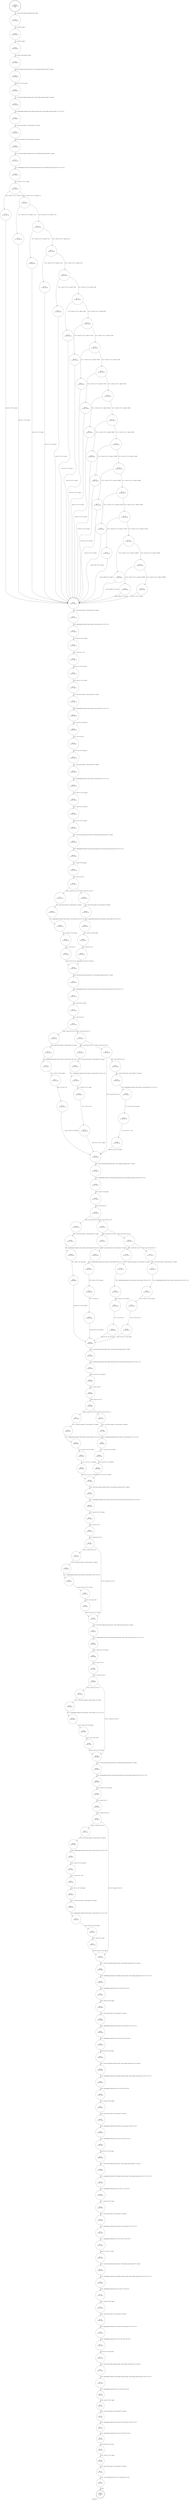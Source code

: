 digraph set_termios {
label="set_termios"
62480 [label="N62480\n(rp:0, ep:0)\nexit", shape="doublecircle"]
62481 [label="N62481\n(rp:225, ep:225)\nentry", shape="doublecircle"]
62481 -> 62483 [label="%3 = alloca %struct.rdpdr_serial_device_info*, align 8"]
62483 [label="N62483\n(rp:224, ep:224)", shape="circle"]
62483 -> 62484 [label="%4 = alloca i32, align 4"]
62484 [label="N62484\n(rp:223, ep:223)", shape="circle"]
62484 -> 62485 [label="%5 = alloca i32, align 4"]
62485 [label="N62485\n(rp:222, ep:222)", shape="circle"]
62485 -> 62486 [label="%6 = alloca %struct.termios*, align 8"]
62486 [label="N62486\n(rp:221, ep:221)", shape="circle"]
62486 -> 62488 [label="store %struct.rdpdr_serial_device_info* %0, %struct.rdpdr_serial_device_info** %3, align 8"]
62488 [label="N62488\n(rp:220, ep:220)", shape="circle"]
62488 -> 62492 [label="store i32 %1, i32* %4, align 4"]
62492 [label="N62492\n(rp:219, ep:219)", shape="circle"]
62492 -> 62493 [label="%7 = load %struct.rdpdr_serial_device_info*, %struct.rdpdr_serial_device_info** %3, align 8"]
62493 [label="N62493\n(rp:218, ep:218)", shape="circle"]
62493 -> 62494 [label="%8 = getelementptr inbounds %struct.rdpdr_serial_device_info, %struct.rdpdr_serial_device_info* %7, i32 0, i32 20"]
62494 [label="N62494\n(rp:217, ep:217)", shape="circle"]
62494 -> 62495 [label="%9 = load %struct.termios*, %struct.termios** %8, align 8"]
62495 [label="N62495\n(rp:216, ep:216)", shape="circle"]
62495 -> 62496 [label="store %struct.termios* %9, %struct.termios** %6, align 8"]
62496 [label="N62496\n(rp:215, ep:215)", shape="circle"]
62496 -> 62497 [label="%10 = load %struct.rdpdr_serial_device_info*, %struct.rdpdr_serial_device_info** %3, align 8"]
62497 [label="N62497\n(rp:214, ep:214)", shape="circle"]
62497 -> 62498 [label="%11 = getelementptr inbounds %struct.rdpdr_serial_device_info, %struct.rdpdr_serial_device_info* %10, i32 0, i32 6"]
62498 [label="N62498\n(rp:213, ep:213)", shape="circle"]
62498 -> 62499 [label="%12 = load i32, i32* %11, align 8"]
62499 [label="N62499\n(rp:212, ep:212)", shape="circle"]
62499 -> 62723 [label="[%12 = load i32, i32* %11, align 8==75]"]
62499 -> 62724 [label="[%12 = load i32, i32* %11, align 8!=75]"]
62536 [label="N62536\n(rp:177, ep:177)", shape="circle"]
62536 -> 62537 [label="%32 = load %struct.termios*, %struct.termios** %6, align 8"]
62537 [label="N62537\n(rp:176, ep:176)", shape="circle"]
62537 -> 62538 [label="%33 = getelementptr inbounds %struct.termios, %struct.termios* %32, i32 0, i32 2"]
62538 [label="N62538\n(rp:175, ep:175)", shape="circle"]
62538 -> 62539 [label="%34 = load i32, i32* %33, align 4"]
62539 [label="N62539\n(rp:174, ep:174)", shape="circle"]
62539 -> 62540 [label="%35 = and i32 %34, -4112"]
62540 [label="N62540\n(rp:173, ep:173)", shape="circle"]
62540 -> 62541 [label="store i32 %35, i32* %33, align 4"]
62541 [label="N62541\n(rp:172, ep:172)", shape="circle"]
62541 -> 62542 [label="%36 = load i32, i32* %5, align 4"]
62542 [label="N62542\n(rp:171, ep:171)", shape="circle"]
62542 -> 62543 [label="%37 = load %struct.termios*, %struct.termios** %6, align 8"]
62543 [label="N62543\n(rp:170, ep:170)", shape="circle"]
62543 -> 62544 [label="%38 = getelementptr inbounds %struct.termios, %struct.termios* %37, i32 0, i32 2"]
62544 [label="N62544\n(rp:169, ep:169)", shape="circle"]
62544 -> 62545 [label="%39 = load i32, i32* %38, align 4"]
62545 [label="N62545\n(rp:168, ep:168)", shape="circle"]
62545 -> 62546 [label="%40 = or i32 %39, %36"]
62546 [label="N62546\n(rp:167, ep:167)", shape="circle"]
62546 -> 62547 [label="store i32 %40, i32* %38, align 4"]
62547 [label="N62547\n(rp:166, ep:166)", shape="circle"]
62547 -> 62548 [label="%41 = load %struct.termios*, %struct.termios** %6, align 8"]
62548 [label="N62548\n(rp:165, ep:165)", shape="circle"]
62548 -> 62549 [label="%42 = getelementptr inbounds %struct.termios, %struct.termios* %41, i32 0, i32 2"]
62549 [label="N62549\n(rp:164, ep:164)", shape="circle"]
62549 -> 62550 [label="%43 = load i32, i32* %42, align 4"]
62550 [label="N62550\n(rp:163, ep:163)", shape="circle"]
62550 -> 62551 [label="%44 = and i32 %43, 2147482767"]
62551 [label="N62551\n(rp:162, ep:162)", shape="circle"]
62551 -> 62552 [label="store i32 %44, i32* %42, align 4"]
62552 [label="N62552\n(rp:161, ep:161)", shape="circle"]
62552 -> 62553 [label="%45 = load %struct.rdpdr_serial_device_info*, %struct.rdpdr_serial_device_info** %3, align 8"]
62553 [label="N62553\n(rp:160, ep:160)", shape="circle"]
62553 -> 62554 [label="%46 = getelementptr inbounds %struct.rdpdr_serial_device_info, %struct.rdpdr_serial_device_info* %45, i32 0, i32 16"]
62554 [label="N62554\n(rp:159, ep:159)", shape="circle"]
62554 -> 62555 [label="%47 = load i8, i8* %46, align 8"]
62555 [label="N62555\n(rp:158, ep:158)", shape="circle"]
62555 -> 62556 [label="%48 = zext i8 %47 to i32"]
62556 [label="N62556\n(rp:157, ep:157)", shape="circle"]
62556 -> 62757 [label="[%48 = zext i8 %47 to i32==2]"]
62556 -> 62758 [label="[%48 = zext i8 %47 to i32!=2]"]
62558 [label="N62558\n(rp:150, ep:150)", shape="circle"]
62558 -> 62559 [label="%51 = getelementptr inbounds %struct.termios, %struct.termios* %50, i32 0, i32 2"]
62559 [label="N62559\n(rp:149, ep:149)", shape="circle"]
62559 -> 62560 [label="%52 = load i32, i32* %51, align 4"]
62560 [label="N62560\n(rp:148, ep:148)", shape="circle"]
62560 -> 62561 [label="%53 = or i32 %52, 64"]
62561 [label="N62561\n(rp:147, ep:147)", shape="circle"]
62561 -> 62569 [label="store i32 %53, i32* %51, align 4"]
62564 [label="N62564\n(rp:155, ep:155)", shape="circle"]
62564 -> 62565 [label="%56 = getelementptr inbounds %struct.termios, %struct.termios* %55, i32 0, i32 2"]
62565 [label="N62565\n(rp:154, ep:154)", shape="circle"]
62565 -> 62566 [label="%57 = load i32, i32* %56, align 4"]
62566 [label="N62566\n(rp:153, ep:153)", shape="circle"]
62566 -> 62567 [label="%58 = and i32 %57, -65"]
62567 [label="N62567\n(rp:152, ep:152)", shape="circle"]
62567 -> 62569 [label="store i32 %58, i32* %56, align 4"]
62569 [label="N62569\n(rp:146, ep:146)", shape="circle"]
62569 -> 62570 [label="%60 = load %struct.rdpdr_serial_device_info*, %struct.rdpdr_serial_device_info** %3, align 8"]
62570 [label="N62570\n(rp:145, ep:145)", shape="circle"]
62570 -> 62571 [label="%61 = getelementptr inbounds %struct.rdpdr_serial_device_info, %struct.rdpdr_serial_device_info* %60, i32 0, i32 17"]
62571 [label="N62571\n(rp:144, ep:144)", shape="circle"]
62571 -> 62572 [label="%62 = load i8, i8* %61, align 1"]
62572 [label="N62572\n(rp:143, ep:143)", shape="circle"]
62572 -> 62573 [label="%63 = zext i8 %62 to i32"]
62573 [label="N62573\n(rp:142, ep:142)", shape="circle"]
62573 -> 62759 [label="[%63 = zext i8 %62 to i32==2]"]
62573 -> 62760 [label="[%63 = zext i8 %62 to i32!=2]"]
62575 [label="N62575\n(rp:128, ep:128)", shape="circle"]
62575 -> 62576 [label="%66 = getelementptr inbounds %struct.termios, %struct.termios* %65, i32 0, i32 2"]
62576 [label="N62576\n(rp:127, ep:127)", shape="circle"]
62576 -> 62577 [label="%67 = load i32, i32* %66, align 4"]
62577 [label="N62577\n(rp:126, ep:126)", shape="circle"]
62577 -> 62578 [label="%68 = or i32 %67, 256"]
62578 [label="N62578\n(rp:125, ep:125)", shape="circle"]
62578 -> 62592 [label="store i32 %68, i32* %66, align 4"]
62581 [label="N62581\n(rp:133, ep:133)", shape="circle"]
62581 -> 62582 [label="%71 = getelementptr inbounds %struct.termios, %struct.termios* %70, i32 0, i32 2"]
62582 [label="N62582\n(rp:132, ep:132)", shape="circle"]
62582 -> 62583 [label="%72 = load i32, i32* %71, align 4"]
62583 [label="N62583\n(rp:131, ep:131)", shape="circle"]
62583 -> 62584 [label="%73 = or i32 %72, 768"]
62584 [label="N62584\n(rp:130, ep:130)", shape="circle"]
62584 -> 62592 [label="store i32 %73, i32* %71, align 4"]
62587 [label="N62587\n(rp:138, ep:138)", shape="circle"]
62587 -> 62588 [label="%76 = getelementptr inbounds %struct.termios, %struct.termios* %75, i32 0, i32 2"]
62588 [label="N62588\n(rp:137, ep:137)", shape="circle"]
62588 -> 62589 [label="%77 = load i32, i32* %76, align 4"]
62589 [label="N62589\n(rp:136, ep:136)", shape="circle"]
62589 -> 62590 [label="%78 = and i32 %77, -769"]
62590 [label="N62590\n(rp:135, ep:135)", shape="circle"]
62590 -> 62592 [label="store i32 %78, i32* %76, align 4"]
62592 [label="N62592\n(rp:124, ep:124)", shape="circle"]
62592 -> 62593 [label="%80 = load %struct.rdpdr_serial_device_info*, %struct.rdpdr_serial_device_info** %3, align 8"]
62593 [label="N62593\n(rp:123, ep:123)", shape="circle"]
62593 -> 62594 [label="%81 = getelementptr inbounds %struct.rdpdr_serial_device_info, %struct.rdpdr_serial_device_info* %80, i32 0, i32 18"]
62594 [label="N62594\n(rp:122, ep:122)", shape="circle"]
62594 -> 62595 [label="%82 = load i8, i8* %81, align 2"]
62595 [label="N62595\n(rp:121, ep:121)", shape="circle"]
62595 -> 62596 [label="%83 = zext i8 %82 to i32"]
62596 [label="N62596\n(rp:120, ep:120)", shape="circle"]
62596 -> 62765 [label="[%83 = zext i8 %82 to i32==5]"]
62596 -> 62766 [label="[%83 = zext i8 %82 to i32!=5]"]
62598 [label="N62598\n(rp:101, ep:101)", shape="circle"]
62598 -> 62599 [label="%86 = getelementptr inbounds %struct.termios, %struct.termios* %85, i32 0, i32 2"]
62599 [label="N62599\n(rp:100, ep:100)", shape="circle"]
62599 -> 62600 [label="%87 = load i32, i32* %86, align 4"]
62600 [label="N62600\n(rp:99, ep:99)", shape="circle"]
62600 -> 62620 [label="store i32 %87, i32* %86, align 4"]
62603 [label="N62603\n(rp:106, ep:106)", shape="circle"]
62603 -> 62604 [label="%90 = getelementptr inbounds %struct.termios, %struct.termios* %89, i32 0, i32 2"]
62604 [label="N62604\n(rp:105, ep:105)", shape="circle"]
62604 -> 62605 [label="%91 = load i32, i32* %90, align 4"]
62605 [label="N62605\n(rp:104, ep:104)", shape="circle"]
62605 -> 62606 [label="%92 = or i32 %91, 16"]
62606 [label="N62606\n(rp:103, ep:103)", shape="circle"]
62606 -> 62620 [label="store i32 %92, i32* %90, align 4"]
62609 [label="N62609\n(rp:111, ep:111)", shape="circle"]
62609 -> 62610 [label="%95 = getelementptr inbounds %struct.termios, %struct.termios* %94, i32 0, i32 2"]
62610 [label="N62610\n(rp:110, ep:110)", shape="circle"]
62610 -> 62611 [label="%96 = load i32, i32* %95, align 4"]
62611 [label="N62611\n(rp:109, ep:109)", shape="circle"]
62611 -> 62612 [label="%97 = or i32 %96, 32"]
62612 [label="N62612\n(rp:108, ep:108)", shape="circle"]
62612 -> 62620 [label="store i32 %97, i32* %95, align 4"]
62615 [label="N62615\n(rp:116, ep:116)", shape="circle"]
62615 -> 62616 [label="%100 = getelementptr inbounds %struct.termios, %struct.termios* %99, i32 0, i32 2"]
62616 [label="N62616\n(rp:115, ep:115)", shape="circle"]
62616 -> 62617 [label="%101 = load i32, i32* %100, align 4"]
62617 [label="N62617\n(rp:114, ep:114)", shape="circle"]
62617 -> 62618 [label="%102 = or i32 %101, 48"]
62618 [label="N62618\n(rp:113, ep:113)", shape="circle"]
62618 -> 62620 [label="store i32 %102, i32* %100, align 4"]
62620 [label="N62620\n(rp:98, ep:98)", shape="circle"]
62620 -> 62621 [label="%104 = load %struct.rdpdr_serial_device_info*, %struct.rdpdr_serial_device_info** %3, align 8"]
62621 [label="N62621\n(rp:97, ep:97)", shape="circle"]
62621 -> 62622 [label="%105 = getelementptr inbounds %struct.rdpdr_serial_device_info, %struct.rdpdr_serial_device_info* %104, i32 0, i32 2"]
62622 [label="N62622\n(rp:96, ep:96)", shape="circle"]
62622 -> 62623 [label="%106 = load i32, i32* %105, align 8"]
62623 [label="N62623\n(rp:95, ep:95)", shape="circle"]
62623 -> 62624 [label="%107 = and i32 %106, 8"]
62624 [label="N62624\n(rp:94, ep:94)", shape="circle"]
62624 -> 62625 [label="%108 = icmp ne i32 %107, 0"]
62625 [label="N62625\n(rp:93, ep:93)", shape="circle"]
62625 -> 62771 [label="[%108 = icmp ne i32 %107, 0]"]
62625 -> 62772 [label="[!(%108 = icmp ne i32 %107, 0)]"]
62627 [label="N62627\n(rp:86, ep:86)", shape="circle"]
62627 -> 62628 [label="%111 = getelementptr inbounds %struct.termios, %struct.termios* %110, i32 0, i32 2"]
62628 [label="N62628\n(rp:85, ep:85)", shape="circle"]
62628 -> 62629 [label="%112 = load i32, i32* %111, align 4"]
62629 [label="N62629\n(rp:84, ep:84)", shape="circle"]
62629 -> 62630 [label="%113 = or i32 %112, -2147483648"]
62630 [label="N62630\n(rp:83, ep:83)", shape="circle"]
62630 -> 62638 [label="store i32 %113, i32* %111, align 4"]
62633 [label="N62633\n(rp:91, ep:91)", shape="circle"]
62633 -> 62634 [label="%116 = getelementptr inbounds %struct.termios, %struct.termios* %115, i32 0, i32 2"]
62634 [label="N62634\n(rp:90, ep:90)", shape="circle"]
62634 -> 62635 [label="%117 = load i32, i32* %116, align 4"]
62635 [label="N62635\n(rp:89, ep:89)", shape="circle"]
62635 -> 62636 [label="%118 = and i32 %117, 2147483647"]
62636 [label="N62636\n(rp:88, ep:88)", shape="circle"]
62636 -> 62638 [label="store i32 %118, i32* %116, align 4"]
62638 [label="N62638\n(rp:82, ep:82)", shape="circle"]
62638 -> 62639 [label="%120 = load %struct.rdpdr_serial_device_info*, %struct.rdpdr_serial_device_info** %3, align 8"]
62639 [label="N62639\n(rp:81, ep:81)", shape="circle"]
62639 -> 62640 [label="%121 = getelementptr inbounds %struct.rdpdr_serial_device_info, %struct.rdpdr_serial_device_info* %120, i32 0, i32 3"]
62640 [label="N62640\n(rp:80, ep:80)", shape="circle"]
62640 -> 62641 [label="%122 = load i32, i32* %121, align 4"]
62641 [label="N62641\n(rp:79, ep:79)", shape="circle"]
62641 -> 62642 [label="%123 = and i32 %122, 1"]
62642 [label="N62642\n(rp:78, ep:78)", shape="circle"]
62642 -> 62643 [label="%124 = icmp ne i32 %123, 0"]
62643 [label="N62643\n(rp:77, ep:77)", shape="circle"]
62643 -> 62773 [label="[%124 = icmp ne i32 %123, 0]"]
62643 -> 62650 [label="[!(%124 = icmp ne i32 %123, 0)]"]
62645 [label="N62645\n(rp:75, ep:75)", shape="circle"]
62645 -> 62646 [label="%127 = getelementptr inbounds %struct.termios, %struct.termios* %126, i32 0, i32 0"]
62646 [label="N62646\n(rp:74, ep:74)", shape="circle"]
62646 -> 62647 [label="%128 = load i32, i32* %127, align 4"]
62647 [label="N62647\n(rp:73, ep:73)", shape="circle"]
62647 -> 62648 [label="%129 = or i32 %128, 9216"]
62648 [label="N62648\n(rp:72, ep:72)", shape="circle"]
62648 -> 62650 [label="store i32 %129, i32* %127, align 4"]
62650 [label="N62650\n(rp:71, ep:71)", shape="circle"]
62650 -> 62651 [label="%131 = load %struct.rdpdr_serial_device_info*, %struct.rdpdr_serial_device_info** %3, align 8"]
62651 [label="N62651\n(rp:70, ep:70)", shape="circle"]
62651 -> 62652 [label="%132 = getelementptr inbounds %struct.rdpdr_serial_device_info, %struct.rdpdr_serial_device_info* %131, i32 0, i32 3"]
62652 [label="N62652\n(rp:69, ep:69)", shape="circle"]
62652 -> 62653 [label="%133 = load i32, i32* %132, align 4"]
62653 [label="N62653\n(rp:68, ep:68)", shape="circle"]
62653 -> 62654 [label="%134 = and i32 %133, 2"]
62654 [label="N62654\n(rp:67, ep:67)", shape="circle"]
62654 -> 62655 [label="%135 = icmp ne i32 %134, 0"]
62655 [label="N62655\n(rp:66, ep:66)", shape="circle"]
62655 -> 62775 [label="[%135 = icmp ne i32 %134, 0]"]
62655 -> 62662 [label="[!(%135 = icmp ne i32 %134, 0)]"]
62657 [label="N62657\n(rp:64, ep:64)", shape="circle"]
62657 -> 62658 [label="%138 = getelementptr inbounds %struct.termios, %struct.termios* %137, i32 0, i32 0"]
62658 [label="N62658\n(rp:63, ep:63)", shape="circle"]
62658 -> 62659 [label="%139 = load i32, i32* %138, align 4"]
62659 [label="N62659\n(rp:62, ep:62)", shape="circle"]
62659 -> 62660 [label="%140 = or i32 %139, 12288"]
62660 [label="N62660\n(rp:61, ep:61)", shape="circle"]
62660 -> 62662 [label="store i32 %140, i32* %138, align 4"]
62662 [label="N62662\n(rp:60, ep:60)", shape="circle"]
62662 -> 62663 [label="%142 = load %struct.rdpdr_serial_device_info*, %struct.rdpdr_serial_device_info** %3, align 8"]
62663 [label="N62663\n(rp:59, ep:59)", shape="circle"]
62663 -> 62664 [label="%143 = getelementptr inbounds %struct.rdpdr_serial_device_info, %struct.rdpdr_serial_device_info* %142, i32 0, i32 3"]
62664 [label="N62664\n(rp:58, ep:58)", shape="circle"]
62664 -> 62665 [label="%144 = load i32, i32* %143, align 4"]
62665 [label="N62665\n(rp:57, ep:57)", shape="circle"]
62665 -> 62666 [label="%145 = and i32 %144, 3"]
62666 [label="N62666\n(rp:56, ep:56)", shape="circle"]
62666 -> 62667 [label="%146 = icmp eq i32 %145, 0"]
62667 [label="N62667\n(rp:55, ep:55)", shape="circle"]
62667 -> 62777 [label="[%146 = icmp eq i32 %145, 0]"]
62667 -> 62679 [label="[!(%146 = icmp eq i32 %145, 0)]"]
62669 [label="N62669\n(rp:53, ep:53)", shape="circle"]
62669 -> 62670 [label="%149 = getelementptr inbounds %struct.termios, %struct.termios* %148, i32 0, i32 0"]
62670 [label="N62670\n(rp:52, ep:52)", shape="circle"]
62670 -> 62671 [label="%150 = load i32, i32* %149, align 4"]
62671 [label="N62671\n(rp:51, ep:51)", shape="circle"]
62671 -> 62672 [label="%151 = and i32 %150, -1025"]
62672 [label="N62672\n(rp:50, ep:50)", shape="circle"]
62672 -> 62673 [label="store i32 %151, i32* %149, align 4"]
62673 [label="N62673\n(rp:49, ep:49)", shape="circle"]
62673 -> 62674 [label="%152 = load %struct.termios*, %struct.termios** %6, align 8"]
62674 [label="N62674\n(rp:48, ep:48)", shape="circle"]
62674 -> 62675 [label="%153 = getelementptr inbounds %struct.termios, %struct.termios* %152, i32 0, i32 0"]
62675 [label="N62675\n(rp:47, ep:47)", shape="circle"]
62675 -> 62676 [label="%154 = load i32, i32* %153, align 4"]
62676 [label="N62676\n(rp:46, ep:46)", shape="circle"]
62676 -> 62677 [label="%155 = and i32 %154, -4097"]
62677 [label="N62677\n(rp:45, ep:45)", shape="circle"]
62677 -> 62679 [label="store i32 %155, i32* %153, align 4"]
62679 [label="N62679\n(rp:44, ep:44)", shape="circle"]
62679 -> 62680 [label="%157 = load %struct.rdpdr_serial_device_info*, %struct.rdpdr_serial_device_info** %3, align 8"]
62680 [label="N62680\n(rp:43, ep:43)", shape="circle"]
62680 -> 62681 [label="%158 = getelementptr inbounds %struct.rdpdr_serial_device_info, %struct.rdpdr_serial_device_info* %157, i32 0, i32 19"]
62681 [label="N62681\n(rp:42, ep:42)", shape="circle"]
62681 -> 62682 [label="%159 = getelementptr inbounds [6 x i8], [6 x i8]* %158, i64 0, i64 4"]
62682 [label="N62682\n(rp:41, ep:41)", shape="circle"]
62682 -> 62683 [label="%160 = load i8, i8* %159, align 1"]
62683 [label="N62683\n(rp:40, ep:40)", shape="circle"]
62683 -> 62684 [label="%161 = load %struct.termios*, %struct.termios** %6, align 8"]
62684 [label="N62684\n(rp:39, ep:39)", shape="circle"]
62684 -> 62685 [label="%162 = getelementptr inbounds %struct.termios, %struct.termios* %161, i32 0, i32 5"]
62685 [label="N62685\n(rp:38, ep:38)", shape="circle"]
62685 -> 62686 [label="%163 = getelementptr inbounds [32 x i8], [32 x i8]* %162, i64 0, i64 8"]
62686 [label="N62686\n(rp:37, ep:37)", shape="circle"]
62686 -> 62687 [label="store i8 %160, i8* %163, align 1"]
62687 [label="N62687\n(rp:36, ep:36)", shape="circle"]
62687 -> 62688 [label="%164 = load %struct.rdpdr_serial_device_info*, %struct.rdpdr_serial_device_info** %3, align 8"]
62688 [label="N62688\n(rp:35, ep:35)", shape="circle"]
62688 -> 62689 [label="%165 = getelementptr inbounds %struct.rdpdr_serial_device_info, %struct.rdpdr_serial_device_info* %164, i32 0, i32 19"]
62689 [label="N62689\n(rp:34, ep:34)", shape="circle"]
62689 -> 62690 [label="%166 = getelementptr inbounds [6 x i8], [6 x i8]* %165, i64 0, i64 5"]
62690 [label="N62690\n(rp:33, ep:33)", shape="circle"]
62690 -> 62691 [label="%167 = load i8, i8* %166, align 1"]
62691 [label="N62691\n(rp:32, ep:32)", shape="circle"]
62691 -> 62692 [label="%168 = load %struct.termios*, %struct.termios** %6, align 8"]
62692 [label="N62692\n(rp:31, ep:31)", shape="circle"]
62692 -> 62693 [label="%169 = getelementptr inbounds %struct.termios, %struct.termios* %168, i32 0, i32 5"]
62693 [label="N62693\n(rp:30, ep:30)", shape="circle"]
62693 -> 62694 [label="%170 = getelementptr inbounds [32 x i8], [32 x i8]* %169, i64 0, i64 9"]
62694 [label="N62694\n(rp:29, ep:29)", shape="circle"]
62694 -> 62695 [label="store i8 %167, i8* %170, align 1"]
62695 [label="N62695\n(rp:28, ep:28)", shape="circle"]
62695 -> 62696 [label="%171 = load %struct.rdpdr_serial_device_info*, %struct.rdpdr_serial_device_info** %3, align 8"]
62696 [label="N62696\n(rp:27, ep:27)", shape="circle"]
62696 -> 62697 [label="%172 = getelementptr inbounds %struct.rdpdr_serial_device_info, %struct.rdpdr_serial_device_info* %171, i32 0, i32 19"]
62697 [label="N62697\n(rp:26, ep:26)", shape="circle"]
62697 -> 62698 [label="%173 = getelementptr inbounds [6 x i8], [6 x i8]* %172, i64 0, i64 0"]
62698 [label="N62698\n(rp:25, ep:25)", shape="circle"]
62698 -> 62699 [label="%174 = load i8, i8* %173, align 1"]
62699 [label="N62699\n(rp:24, ep:24)", shape="circle"]
62699 -> 62700 [label="%175 = load %struct.termios*, %struct.termios** %6, align 8"]
62700 [label="N62700\n(rp:23, ep:23)", shape="circle"]
62700 -> 62701 [label="%176 = getelementptr inbounds %struct.termios, %struct.termios* %175, i32 0, i32 5"]
62701 [label="N62701\n(rp:22, ep:22)", shape="circle"]
62701 -> 62702 [label="%177 = getelementptr inbounds [32 x i8], [32 x i8]* %176, i64 0, i64 4"]
62702 [label="N62702\n(rp:21, ep:21)", shape="circle"]
62702 -> 62703 [label="store i8 %174, i8* %177, align 1"]
62703 [label="N62703\n(rp:20, ep:20)", shape="circle"]
62703 -> 62704 [label="%178 = load %struct.rdpdr_serial_device_info*, %struct.rdpdr_serial_device_info** %3, align 8"]
62704 [label="N62704\n(rp:19, ep:19)", shape="circle"]
62704 -> 62705 [label="%179 = getelementptr inbounds %struct.rdpdr_serial_device_info, %struct.rdpdr_serial_device_info* %178, i32 0, i32 19"]
62705 [label="N62705\n(rp:18, ep:18)", shape="circle"]
62705 -> 62706 [label="%180 = getelementptr inbounds [6 x i8], [6 x i8]* %179, i64 0, i64 2"]
62706 [label="N62706\n(rp:17, ep:17)", shape="circle"]
62706 -> 62707 [label="%181 = load i8, i8* %180, align 1"]
62707 [label="N62707\n(rp:16, ep:16)", shape="circle"]
62707 -> 62708 [label="%182 = load %struct.termios*, %struct.termios** %6, align 8"]
62708 [label="N62708\n(rp:15, ep:15)", shape="circle"]
62708 -> 62709 [label="%183 = getelementptr inbounds %struct.termios, %struct.termios* %182, i32 0, i32 5"]
62709 [label="N62709\n(rp:14, ep:14)", shape="circle"]
62709 -> 62710 [label="%184 = getelementptr inbounds [32 x i8], [32 x i8]* %183, i64 0, i64 0"]
62710 [label="N62710\n(rp:13, ep:13)", shape="circle"]
62710 -> 62711 [label="store i8 %181, i8* %184, align 1"]
62711 [label="N62711\n(rp:12, ep:12)", shape="circle"]
62711 -> 62712 [label="%185 = load %struct.rdpdr_serial_device_info*, %struct.rdpdr_serial_device_info** %3, align 8"]
62712 [label="N62712\n(rp:11, ep:11)", shape="circle"]
62712 -> 62713 [label="%186 = getelementptr inbounds %struct.rdpdr_serial_device_info, %struct.rdpdr_serial_device_info* %185, i32 0, i32 19"]
62713 [label="N62713\n(rp:10, ep:10)", shape="circle"]
62713 -> 62714 [label="%187 = getelementptr inbounds [6 x i8], [6 x i8]* %186, i64 0, i64 1"]
62714 [label="N62714\n(rp:9, ep:9)", shape="circle"]
62714 -> 62715 [label="%188 = load i8, i8* %187, align 1"]
62715 [label="N62715\n(rp:8, ep:8)", shape="circle"]
62715 -> 62716 [label="%189 = load %struct.termios*, %struct.termios** %6, align 8"]
62716 [label="N62716\n(rp:7, ep:7)", shape="circle"]
62716 -> 62717 [label="%190 = getelementptr inbounds %struct.termios, %struct.termios* %189, i32 0, i32 5"]
62717 [label="N62717\n(rp:6, ep:6)", shape="circle"]
62717 -> 62718 [label="%191 = getelementptr inbounds [32 x i8], [32 x i8]* %190, i64 0, i64 3"]
62718 [label="N62718\n(rp:5, ep:5)", shape="circle"]
62718 -> 62719 [label="store i8 %188, i8* %191, align 1"]
62719 [label="N62719\n(rp:4, ep:4)", shape="circle"]
62719 -> 62720 [label="%192 = load i32, i32* %4, align 4"]
62720 [label="N62720\n(rp:3, ep:3)", shape="circle"]
62720 -> 62721 [label="%193 = load %struct.termios*, %struct.termios** %6, align 8"]
62721 [label="N62721\n(rp:2, ep:2)", shape="circle"]
62721 -> 62722 [label="%194 = call i32 @tcsetattr(i32 %192, i32 0, %struct.termios* %193)"]
62722 [label="N62722\n(rp:1, ep:1)", shape="circle"]
62722 -> 62480 [label="ret void"]
62723 [label="N62723\n(rp:178, ep:178)", shape="circle"]
62723 -> 62536 [label="store i32 2, i32* %5, align 4"]
62724 [label="N62724\n(rp:211, ep:211)", shape="circle"]
62724 -> 62725 [label="[%12 = load i32, i32* %11, align 8==110]"]
62724 -> 62726 [label="[%12 = load i32, i32* %11, align 8!=110]"]
62725 [label="N62725\n(rp:179, ep:179)", shape="circle"]
62725 -> 62536 [label="store i32 3, i32* %5, align 4"]
62726 [label="N62726\n(rp:210, ep:210)", shape="circle"]
62726 -> 62727 [label="[%12 = load i32, i32* %11, align 8==134]"]
62726 -> 62728 [label="[%12 = load i32, i32* %11, align 8!=134]"]
62727 [label="N62727\n(rp:180, ep:180)", shape="circle"]
62727 -> 62536 [label="store i32 4, i32* %5, align 4"]
62728 [label="N62728\n(rp:209, ep:209)", shape="circle"]
62728 -> 62729 [label="[%12 = load i32, i32* %11, align 8==150]"]
62728 -> 62730 [label="[%12 = load i32, i32* %11, align 8!=150]"]
62729 [label="N62729\n(rp:181, ep:181)", shape="circle"]
62729 -> 62536 [label="store i32 5, i32* %5, align 4"]
62730 [label="N62730\n(rp:208, ep:208)", shape="circle"]
62730 -> 62731 [label="[%12 = load i32, i32* %11, align 8==300]"]
62730 -> 62732 [label="[%12 = load i32, i32* %11, align 8!=300]"]
62731 [label="N62731\n(rp:182, ep:182)", shape="circle"]
62731 -> 62536 [label="store i32 7, i32* %5, align 4"]
62732 [label="N62732\n(rp:207, ep:207)", shape="circle"]
62732 -> 62733 [label="[%12 = load i32, i32* %11, align 8==600]"]
62732 -> 62734 [label="[%12 = load i32, i32* %11, align 8!=600]"]
62733 [label="N62733\n(rp:183, ep:183)", shape="circle"]
62733 -> 62536 [label="store i32 8, i32* %5, align 4"]
62734 [label="N62734\n(rp:206, ep:206)", shape="circle"]
62734 -> 62735 [label="[%12 = load i32, i32* %11, align 8==1200]"]
62734 -> 62736 [label="[%12 = load i32, i32* %11, align 8!=1200]"]
62735 [label="N62735\n(rp:184, ep:184)", shape="circle"]
62735 -> 62536 [label="store i32 9, i32* %5, align 4"]
62736 [label="N62736\n(rp:205, ep:205)", shape="circle"]
62736 -> 62737 [label="[%12 = load i32, i32* %11, align 8==1800]"]
62736 -> 62738 [label="[%12 = load i32, i32* %11, align 8!=1800]"]
62737 [label="N62737\n(rp:185, ep:185)", shape="circle"]
62737 -> 62536 [label="store i32 10, i32* %5, align 4"]
62738 [label="N62738\n(rp:204, ep:204)", shape="circle"]
62738 -> 62739 [label="[%12 = load i32, i32* %11, align 8==2400]"]
62738 -> 62740 [label="[%12 = load i32, i32* %11, align 8!=2400]"]
62739 [label="N62739\n(rp:186, ep:186)", shape="circle"]
62739 -> 62536 [label="store i32 11, i32* %5, align 4"]
62740 [label="N62740\n(rp:203, ep:203)", shape="circle"]
62740 -> 62741 [label="[%12 = load i32, i32* %11, align 8==4800]"]
62740 -> 62742 [label="[%12 = load i32, i32* %11, align 8!=4800]"]
62741 [label="N62741\n(rp:187, ep:187)", shape="circle"]
62741 -> 62536 [label="store i32 12, i32* %5, align 4"]
62742 [label="N62742\n(rp:202, ep:202)", shape="circle"]
62742 -> 62743 [label="[%12 = load i32, i32* %11, align 8==9600]"]
62742 -> 62744 [label="[%12 = load i32, i32* %11, align 8!=9600]"]
62743 [label="N62743\n(rp:188, ep:188)", shape="circle"]
62743 -> 62536 [label="store i32 13, i32* %5, align 4"]
62744 [label="N62744\n(rp:201, ep:201)", shape="circle"]
62744 -> 62745 [label="[%12 = load i32, i32* %11, align 8==19200]"]
62744 -> 62746 [label="[%12 = load i32, i32* %11, align 8!=19200]"]
62745 [label="N62745\n(rp:189, ep:189)", shape="circle"]
62745 -> 62536 [label="store i32 14, i32* %5, align 4"]
62746 [label="N62746\n(rp:200, ep:200)", shape="circle"]
62746 -> 62747 [label="[%12 = load i32, i32* %11, align 8==38400]"]
62746 -> 62748 [label="[%12 = load i32, i32* %11, align 8!=38400]"]
62747 [label="N62747\n(rp:190, ep:190)", shape="circle"]
62747 -> 62536 [label="store i32 15, i32* %5, align 4"]
62748 [label="N62748\n(rp:199, ep:199)", shape="circle"]
62748 -> 62749 [label="[%12 = load i32, i32* %11, align 8==57600]"]
62748 -> 62750 [label="[%12 = load i32, i32* %11, align 8!=57600]"]
62749 [label="N62749\n(rp:191, ep:191)", shape="circle"]
62749 -> 62536 [label="store i32 4097, i32* %5, align 4"]
62750 [label="N62750\n(rp:198, ep:198)", shape="circle"]
62750 -> 62751 [label="[%12 = load i32, i32* %11, align 8==115200]"]
62750 -> 62752 [label="[%12 = load i32, i32* %11, align 8!=115200]"]
62751 [label="N62751\n(rp:192, ep:192)", shape="circle"]
62751 -> 62536 [label="store i32 4098, i32* %5, align 4"]
62752 [label="N62752\n(rp:197, ep:197)", shape="circle"]
62752 -> 62753 [label="[%12 = load i32, i32* %11, align 8==230400]"]
62752 -> 62754 [label="[%12 = load i32, i32* %11, align 8!=230400]"]
62753 [label="N62753\n(rp:193, ep:193)", shape="circle"]
62753 -> 62536 [label="store i32 4098, i32* %5, align 4"]
62754 [label="N62754\n(rp:196, ep:196)", shape="circle"]
62754 -> 62755 [label="[%12 = load i32, i32* %11, align 8==460800]"]
62754 -> 62756 [label="[%12 = load i32, i32* %11, align 8!=460800]"]
62755 [label="N62755\n(rp:194, ep:194)", shape="circle"]
62755 -> 62536 [label="store i32 4098, i32* %5, align 4"]
62756 [label="N62756\n(rp:195, ep:195)", shape="circle"]
62756 -> 62536 [label="store i32 13, i32* %5, align 4"]
62757 [label="N62757\n(rp:151, ep:151)", shape="circle"]
62757 -> 62558 [label="%50 = load %struct.termios*, %struct.termios** %6, align 8"]
62758 [label="N62758\n(rp:156, ep:156)", shape="circle"]
62758 -> 62564 [label="%55 = load %struct.termios*, %struct.termios** %6, align 8"]
62759 [label="N62759\n(rp:129, ep:129)", shape="circle"]
62759 -> 62575 [label="%65 = load %struct.termios*, %struct.termios** %6, align 8"]
62760 [label="N62760\n(rp:141, ep:141)", shape="circle"]
62760 -> 62761 [label="[%63 = zext i8 %62 to i32==1]"]
62760 -> 62762 [label="[%63 = zext i8 %62 to i32!=1]"]
62761 [label="N62761\n(rp:134, ep:134)", shape="circle"]
62761 -> 62581 [label="%70 = load %struct.termios*, %struct.termios** %6, align 8"]
62762 [label="N62762\n(rp:140, ep:140)", shape="circle"]
62762 -> 62763 [label="[%63 = zext i8 %62 to i32==0]"]
62762 -> 62592 [label="[%63 = zext i8 %62 to i32!=0]"]
62763 [label="N62763\n(rp:139, ep:139)", shape="circle"]
62763 -> 62587 [label="%75 = load %struct.termios*, %struct.termios** %6, align 8"]
62765 [label="N62765\n(rp:102, ep:102)", shape="circle"]
62765 -> 62598 [label="%85 = load %struct.termios*, %struct.termios** %6, align 8"]
62766 [label="N62766\n(rp:119, ep:119)", shape="circle"]
62766 -> 62767 [label="[%83 = zext i8 %82 to i32==6]"]
62766 -> 62768 [label="[%83 = zext i8 %82 to i32!=6]"]
62767 [label="N62767\n(rp:107, ep:107)", shape="circle"]
62767 -> 62603 [label="%89 = load %struct.termios*, %struct.termios** %6, align 8"]
62768 [label="N62768\n(rp:118, ep:118)", shape="circle"]
62768 -> 62769 [label="[%83 = zext i8 %82 to i32==7]"]
62768 -> 62770 [label="[%83 = zext i8 %82 to i32!=7]"]
62769 [label="N62769\n(rp:112, ep:112)", shape="circle"]
62769 -> 62609 [label="%94 = load %struct.termios*, %struct.termios** %6, align 8"]
62770 [label="N62770\n(rp:117, ep:117)", shape="circle"]
62770 -> 62615 [label="%99 = load %struct.termios*, %struct.termios** %6, align 8"]
62771 [label="N62771\n(rp:87, ep:87)", shape="circle"]
62771 -> 62627 [label="%110 = load %struct.termios*, %struct.termios** %6, align 8"]
62772 [label="N62772\n(rp:92, ep:92)", shape="circle"]
62772 -> 62633 [label="%115 = load %struct.termios*, %struct.termios** %6, align 8"]
62773 [label="N62773\n(rp:76, ep:76)", shape="circle"]
62773 -> 62645 [label="%126 = load %struct.termios*, %struct.termios** %6, align 8"]
62775 [label="N62775\n(rp:65, ep:65)", shape="circle"]
62775 -> 62657 [label="%137 = load %struct.termios*, %struct.termios** %6, align 8"]
62777 [label="N62777\n(rp:54, ep:54)", shape="circle"]
62777 -> 62669 [label="%148 = load %struct.termios*, %struct.termios** %6, align 8"]
}
